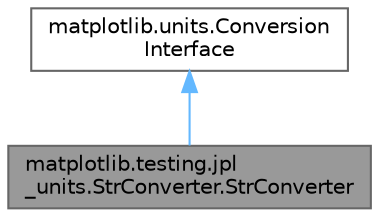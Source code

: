 digraph "matplotlib.testing.jpl_units.StrConverter.StrConverter"
{
 // LATEX_PDF_SIZE
  bgcolor="transparent";
  edge [fontname=Helvetica,fontsize=10,labelfontname=Helvetica,labelfontsize=10];
  node [fontname=Helvetica,fontsize=10,shape=box,height=0.2,width=0.4];
  Node1 [id="Node000001",label="matplotlib.testing.jpl\l_units.StrConverter.StrConverter",height=0.2,width=0.4,color="gray40", fillcolor="grey60", style="filled", fontcolor="black",tooltip=" "];
  Node2 -> Node1 [id="edge1_Node000001_Node000002",dir="back",color="steelblue1",style="solid",tooltip=" "];
  Node2 [id="Node000002",label="matplotlib.units.Conversion\lInterface",height=0.2,width=0.4,color="gray40", fillcolor="white", style="filled",URL="$db/dd2/classmatplotlib_1_1units_1_1ConversionInterface.html",tooltip=" "];
}
